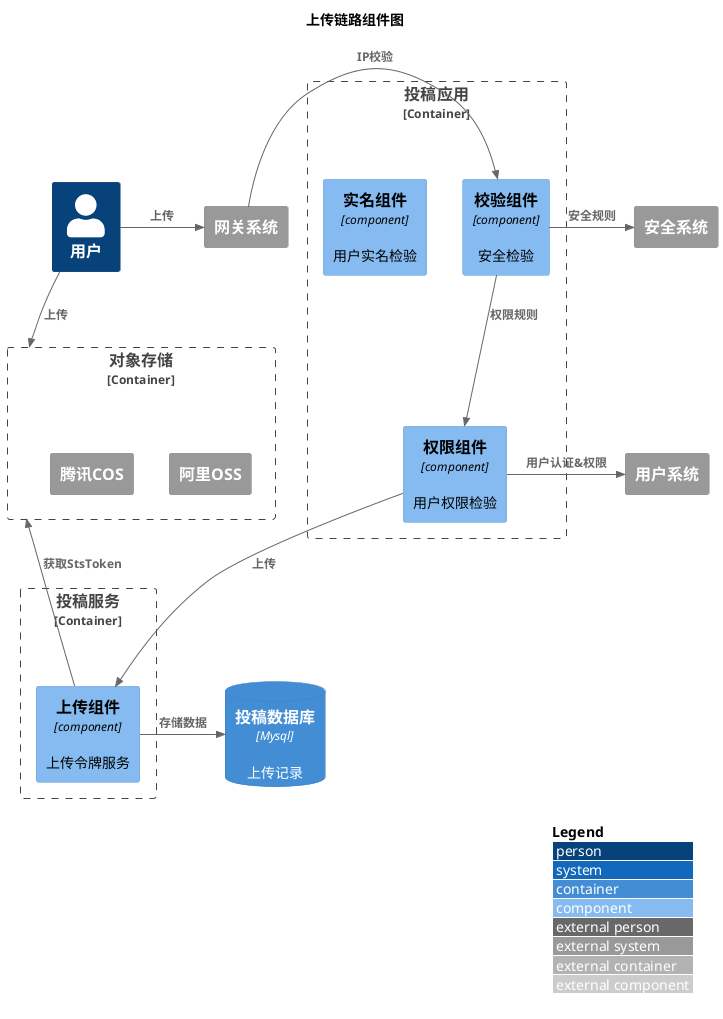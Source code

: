 @startuml
!include <C4/C4_Component>
LAYOUT_WITH_LEGEND()

title 上传链路组件图

Person(user, "用户")

Container_Boundary(postFacade, "投稿应用"){
    Component(checkComponent, "校验组件", "component", "安全检验")
    Component(userComponent, "实名组件", "component", "用户实名检验")
    Component(authComponent, "权限组件", "component", "用户权限检验")
}

Container_Boundary(postService, "投稿服务"){
    Component(uploadComponent, "上传组件", "component", "上传令牌服务")
    Rel(checkComponent, authComponent, "权限规则")
    Rel(authComponent, uploadComponent, "上传")
}

Container_Boundary("objectStorage", "对象存储"){
    System_Ext(oss,"阿里OSS")
    System_Ext(cos,"腾讯COS")
}

System_Ext(gateway,"网关系统")
System_Ext(security,"安全系统")
System_Ext(userSystem,"用户系统")
ContainerDb(db, "投稿数据库", "Mysql","上传记录")



Rel_R(user, gateway, "上传")
Rel(user, objectStorage, "上传")
Rel_R(gateway, checkComponent, "IP校验")
Rel_R(checkComponent, security, "安全规则")
Rel_R(authComponent, userSystem, "用户认证&权限")
Rel_L(uploadComponent, objectStorage, "获取StsToken")
Rel_R(uploadComponent, db, "存储数据")




@enduml